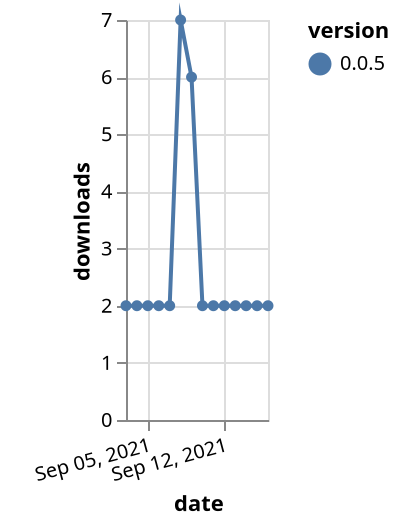 {"$schema": "https://vega.github.io/schema/vega-lite/v5.json", "description": "A simple bar chart with embedded data.", "data": {"values": [{"date": "2021-09-03", "total": 3618, "delta": 2, "version": "0.0.5"}, {"date": "2021-09-04", "total": 3620, "delta": 2, "version": "0.0.5"}, {"date": "2021-09-05", "total": 3622, "delta": 2, "version": "0.0.5"}, {"date": "2021-09-06", "total": 3624, "delta": 2, "version": "0.0.5"}, {"date": "2021-09-07", "total": 3626, "delta": 2, "version": "0.0.5"}, {"date": "2021-09-08", "total": 3633, "delta": 7, "version": "0.0.5"}, {"date": "2021-09-09", "total": 3639, "delta": 6, "version": "0.0.5"}, {"date": "2021-09-10", "total": 3641, "delta": 2, "version": "0.0.5"}, {"date": "2021-09-11", "total": 3643, "delta": 2, "version": "0.0.5"}, {"date": "2021-09-12", "total": 3645, "delta": 2, "version": "0.0.5"}, {"date": "2021-09-13", "total": 3647, "delta": 2, "version": "0.0.5"}, {"date": "2021-09-14", "total": 3649, "delta": 2, "version": "0.0.5"}, {"date": "2021-09-15", "total": 3651, "delta": 2, "version": "0.0.5"}, {"date": "2021-09-16", "total": 3653, "delta": 2, "version": "0.0.5"}]}, "width": "container", "mark": {"type": "line", "point": {"filled": true}}, "encoding": {"x": {"field": "date", "type": "temporal", "timeUnit": "yearmonthdate", "title": "date", "axis": {"labelAngle": -15}}, "y": {"field": "delta", "type": "quantitative", "title": "downloads"}, "color": {"field": "version", "type": "nominal"}, "tooltip": {"field": "delta"}}}